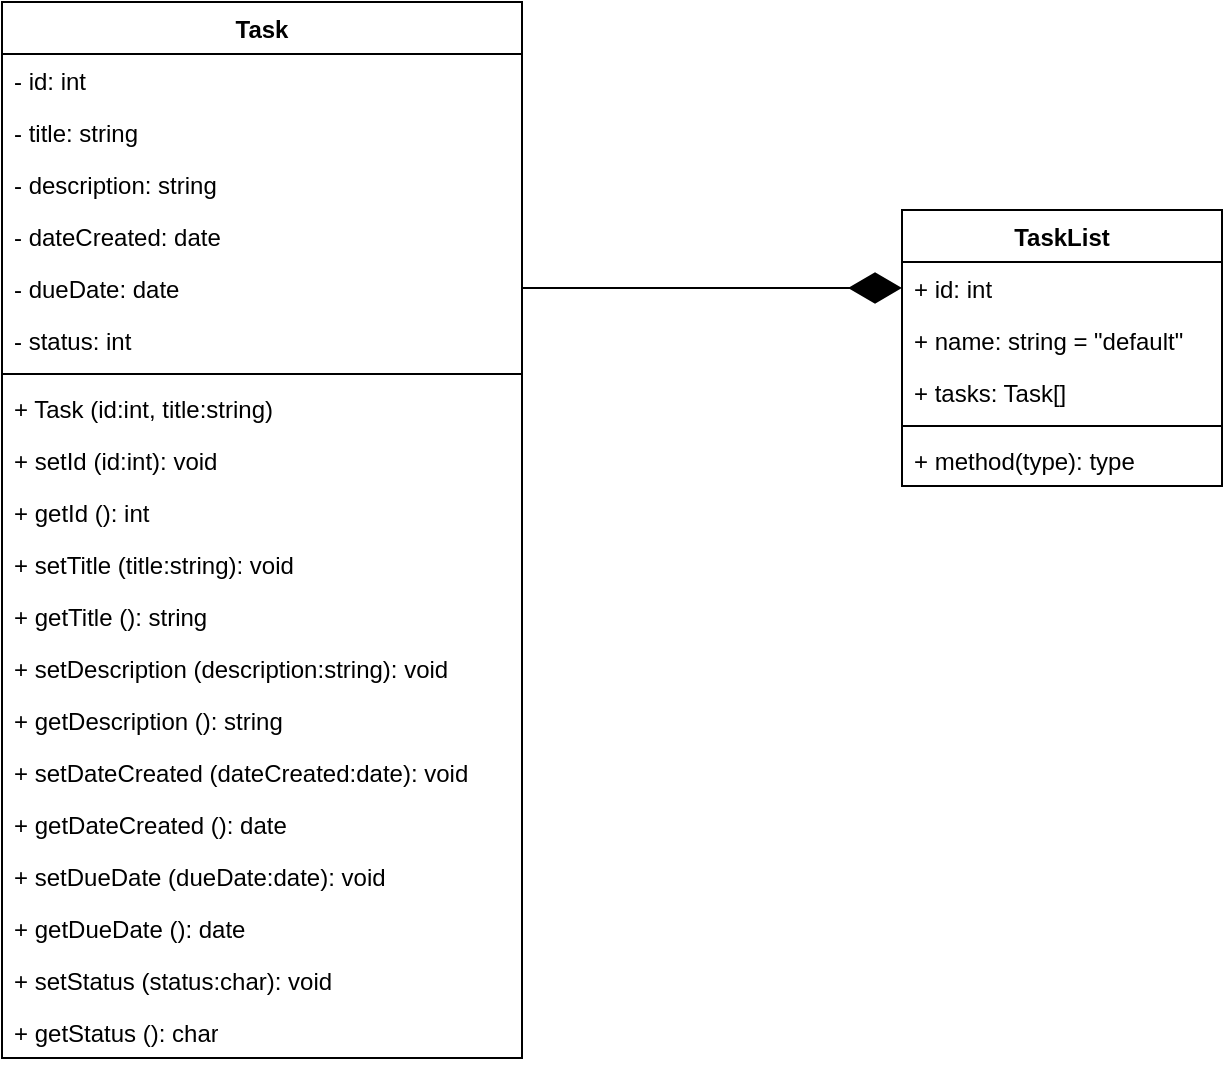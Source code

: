 <mxfile version="26.0.9">
  <diagram name="class-diagram" id="370GD2IYB8ig9MVwvd25">
    <mxGraphModel dx="649" dy="592" grid="1" gridSize="10" guides="1" tooltips="1" connect="1" arrows="1" fold="1" page="1" pageScale="1" pageWidth="827" pageHeight="1169" math="0" shadow="0">
      <root>
        <mxCell id="0" />
        <mxCell id="1" parent="0" />
        <mxCell id="O-LaomE8H1juyOt5Enju-1" value="Task" style="swimlane;fontStyle=1;align=center;verticalAlign=top;childLayout=stackLayout;horizontal=1;startSize=26;horizontalStack=0;resizeParent=1;resizeParentMax=0;resizeLast=0;collapsible=1;marginBottom=0;whiteSpace=wrap;html=1;" parent="1" vertex="1">
          <mxGeometry x="170" y="90" width="260" height="528" as="geometry" />
        </mxCell>
        <mxCell id="O-LaomE8H1juyOt5Enju-2" value="- id: int" style="text;strokeColor=none;fillColor=none;align=left;verticalAlign=top;spacingLeft=4;spacingRight=4;overflow=hidden;rotatable=0;points=[[0,0.5],[1,0.5]];portConstraint=eastwest;whiteSpace=wrap;html=1;" parent="O-LaomE8H1juyOt5Enju-1" vertex="1">
          <mxGeometry y="26" width="260" height="26" as="geometry" />
        </mxCell>
        <mxCell id="O-LaomE8H1juyOt5Enju-5" value="- title: string" style="text;strokeColor=none;fillColor=none;align=left;verticalAlign=top;spacingLeft=4;spacingRight=4;overflow=hidden;rotatable=0;points=[[0,0.5],[1,0.5]];portConstraint=eastwest;whiteSpace=wrap;html=1;" parent="O-LaomE8H1juyOt5Enju-1" vertex="1">
          <mxGeometry y="52" width="260" height="26" as="geometry" />
        </mxCell>
        <mxCell id="O-LaomE8H1juyOt5Enju-6" value="- description: string" style="text;strokeColor=none;fillColor=none;align=left;verticalAlign=top;spacingLeft=4;spacingRight=4;overflow=hidden;rotatable=0;points=[[0,0.5],[1,0.5]];portConstraint=eastwest;whiteSpace=wrap;html=1;" parent="O-LaomE8H1juyOt5Enju-1" vertex="1">
          <mxGeometry y="78" width="260" height="26" as="geometry" />
        </mxCell>
        <mxCell id="O-LaomE8H1juyOt5Enju-7" value="- dateCreated: date" style="text;strokeColor=none;fillColor=none;align=left;verticalAlign=top;spacingLeft=4;spacingRight=4;overflow=hidden;rotatable=0;points=[[0,0.5],[1,0.5]];portConstraint=eastwest;whiteSpace=wrap;html=1;" parent="O-LaomE8H1juyOt5Enju-1" vertex="1">
          <mxGeometry y="104" width="260" height="26" as="geometry" />
        </mxCell>
        <mxCell id="O-LaomE8H1juyOt5Enju-8" value="- dueDate: date" style="text;strokeColor=none;fillColor=none;align=left;verticalAlign=top;spacingLeft=4;spacingRight=4;overflow=hidden;rotatable=0;points=[[0,0.5],[1,0.5]];portConstraint=eastwest;whiteSpace=wrap;html=1;" parent="O-LaomE8H1juyOt5Enju-1" vertex="1">
          <mxGeometry y="130" width="260" height="26" as="geometry" />
        </mxCell>
        <mxCell id="O-LaomE8H1juyOt5Enju-9" value="- status: int" style="text;strokeColor=none;fillColor=none;align=left;verticalAlign=top;spacingLeft=4;spacingRight=4;overflow=hidden;rotatable=0;points=[[0,0.5],[1,0.5]];portConstraint=eastwest;whiteSpace=wrap;html=1;" parent="O-LaomE8H1juyOt5Enju-1" vertex="1">
          <mxGeometry y="156" width="260" height="26" as="geometry" />
        </mxCell>
        <mxCell id="O-LaomE8H1juyOt5Enju-3" value="" style="line;strokeWidth=1;fillColor=none;align=left;verticalAlign=middle;spacingTop=-1;spacingLeft=3;spacingRight=3;rotatable=0;labelPosition=right;points=[];portConstraint=eastwest;strokeColor=inherit;" parent="O-LaomE8H1juyOt5Enju-1" vertex="1">
          <mxGeometry y="182" width="260" height="8" as="geometry" />
        </mxCell>
        <mxCell id="O-LaomE8H1juyOt5Enju-4" value="+ Task (id:int, title:string)" style="text;strokeColor=none;fillColor=none;align=left;verticalAlign=top;spacingLeft=4;spacingRight=4;overflow=hidden;rotatable=0;points=[[0,0.5],[1,0.5]];portConstraint=eastwest;whiteSpace=wrap;html=1;" parent="O-LaomE8H1juyOt5Enju-1" vertex="1">
          <mxGeometry y="190" width="260" height="26" as="geometry" />
        </mxCell>
        <mxCell id="81kurQplgol9EhcmfUqx-3" value="+ setId (id:int): void" style="text;strokeColor=none;fillColor=none;align=left;verticalAlign=top;spacingLeft=4;spacingRight=4;overflow=hidden;rotatable=0;points=[[0,0.5],[1,0.5]];portConstraint=eastwest;whiteSpace=wrap;html=1;" parent="O-LaomE8H1juyOt5Enju-1" vertex="1">
          <mxGeometry y="216" width="260" height="26" as="geometry" />
        </mxCell>
        <mxCell id="81kurQplgol9EhcmfUqx-18" value="+ getId (): int" style="text;strokeColor=none;fillColor=none;align=left;verticalAlign=top;spacingLeft=4;spacingRight=4;overflow=hidden;rotatable=0;points=[[0,0.5],[1,0.5]];portConstraint=eastwest;whiteSpace=wrap;html=1;" parent="O-LaomE8H1juyOt5Enju-1" vertex="1">
          <mxGeometry y="242" width="260" height="26" as="geometry" />
        </mxCell>
        <mxCell id="81kurQplgol9EhcmfUqx-17" value="+ setTitle (title:string): void" style="text;strokeColor=none;fillColor=none;align=left;verticalAlign=top;spacingLeft=4;spacingRight=4;overflow=hidden;rotatable=0;points=[[0,0.5],[1,0.5]];portConstraint=eastwest;whiteSpace=wrap;html=1;" parent="O-LaomE8H1juyOt5Enju-1" vertex="1">
          <mxGeometry y="268" width="260" height="26" as="geometry" />
        </mxCell>
        <mxCell id="81kurQplgol9EhcmfUqx-16" value="+ getTitle (): string" style="text;strokeColor=none;fillColor=none;align=left;verticalAlign=top;spacingLeft=4;spacingRight=4;overflow=hidden;rotatable=0;points=[[0,0.5],[1,0.5]];portConstraint=eastwest;whiteSpace=wrap;html=1;" parent="O-LaomE8H1juyOt5Enju-1" vertex="1">
          <mxGeometry y="294" width="260" height="26" as="geometry" />
        </mxCell>
        <mxCell id="81kurQplgol9EhcmfUqx-15" value="+ setDescription (description:string): void" style="text;strokeColor=none;fillColor=none;align=left;verticalAlign=top;spacingLeft=4;spacingRight=4;overflow=hidden;rotatable=0;points=[[0,0.5],[1,0.5]];portConstraint=eastwest;whiteSpace=wrap;html=1;" parent="O-LaomE8H1juyOt5Enju-1" vertex="1">
          <mxGeometry y="320" width="260" height="26" as="geometry" />
        </mxCell>
        <mxCell id="81kurQplgol9EhcmfUqx-14" value="+ getDescription (): string" style="text;strokeColor=none;fillColor=none;align=left;verticalAlign=top;spacingLeft=4;spacingRight=4;overflow=hidden;rotatable=0;points=[[0,0.5],[1,0.5]];portConstraint=eastwest;whiteSpace=wrap;html=1;" parent="O-LaomE8H1juyOt5Enju-1" vertex="1">
          <mxGeometry y="346" width="260" height="26" as="geometry" />
        </mxCell>
        <mxCell id="81kurQplgol9EhcmfUqx-13" value="+ setDateCreated (dateCreated:date): void" style="text;strokeColor=none;fillColor=none;align=left;verticalAlign=top;spacingLeft=4;spacingRight=4;overflow=hidden;rotatable=0;points=[[0,0.5],[1,0.5]];portConstraint=eastwest;whiteSpace=wrap;html=1;" parent="O-LaomE8H1juyOt5Enju-1" vertex="1">
          <mxGeometry y="372" width="260" height="26" as="geometry" />
        </mxCell>
        <mxCell id="81kurQplgol9EhcmfUqx-4" value="+ getDateCreated (): date" style="text;strokeColor=none;fillColor=none;align=left;verticalAlign=top;spacingLeft=4;spacingRight=4;overflow=hidden;rotatable=0;points=[[0,0.5],[1,0.5]];portConstraint=eastwest;whiteSpace=wrap;html=1;" parent="O-LaomE8H1juyOt5Enju-1" vertex="1">
          <mxGeometry y="398" width="260" height="26" as="geometry" />
        </mxCell>
        <mxCell id="81kurQplgol9EhcmfUqx-5" value="+ setDueDate (dueDate:date): void" style="text;strokeColor=none;fillColor=none;align=left;verticalAlign=top;spacingLeft=4;spacingRight=4;overflow=hidden;rotatable=0;points=[[0,0.5],[1,0.5]];portConstraint=eastwest;whiteSpace=wrap;html=1;" parent="O-LaomE8H1juyOt5Enju-1" vertex="1">
          <mxGeometry y="424" width="260" height="26" as="geometry" />
        </mxCell>
        <mxCell id="81kurQplgol9EhcmfUqx-12" value="+ getDueDate (): date" style="text;strokeColor=none;fillColor=none;align=left;verticalAlign=top;spacingLeft=4;spacingRight=4;overflow=hidden;rotatable=0;points=[[0,0.5],[1,0.5]];portConstraint=eastwest;whiteSpace=wrap;html=1;" parent="O-LaomE8H1juyOt5Enju-1" vertex="1">
          <mxGeometry y="450" width="260" height="26" as="geometry" />
        </mxCell>
        <mxCell id="81kurQplgol9EhcmfUqx-11" value="+ setStatus (status:char): void" style="text;strokeColor=none;fillColor=none;align=left;verticalAlign=top;spacingLeft=4;spacingRight=4;overflow=hidden;rotatable=0;points=[[0,0.5],[1,0.5]];portConstraint=eastwest;whiteSpace=wrap;html=1;" parent="O-LaomE8H1juyOt5Enju-1" vertex="1">
          <mxGeometry y="476" width="260" height="26" as="geometry" />
        </mxCell>
        <mxCell id="81kurQplgol9EhcmfUqx-6" value="+ getStatus (): char" style="text;strokeColor=none;fillColor=none;align=left;verticalAlign=top;spacingLeft=4;spacingRight=4;overflow=hidden;rotatable=0;points=[[0,0.5],[1,0.5]];portConstraint=eastwest;whiteSpace=wrap;html=1;" parent="O-LaomE8H1juyOt5Enju-1" vertex="1">
          <mxGeometry y="502" width="260" height="26" as="geometry" />
        </mxCell>
        <mxCell id="cvpkHCxBuLj_QuDc_Nir-1" value="TaskList" style="swimlane;fontStyle=1;align=center;verticalAlign=top;childLayout=stackLayout;horizontal=1;startSize=26;horizontalStack=0;resizeParent=1;resizeParentMax=0;resizeLast=0;collapsible=1;marginBottom=0;whiteSpace=wrap;html=1;" vertex="1" parent="1">
          <mxGeometry x="620" y="194" width="160" height="138" as="geometry" />
        </mxCell>
        <mxCell id="cvpkHCxBuLj_QuDc_Nir-2" value="+ id: int" style="text;strokeColor=none;fillColor=none;align=left;verticalAlign=top;spacingLeft=4;spacingRight=4;overflow=hidden;rotatable=0;points=[[0,0.5],[1,0.5]];portConstraint=eastwest;whiteSpace=wrap;html=1;" vertex="1" parent="cvpkHCxBuLj_QuDc_Nir-1">
          <mxGeometry y="26" width="160" height="26" as="geometry" />
        </mxCell>
        <mxCell id="cvpkHCxBuLj_QuDc_Nir-7" value="+ name: string = &quot;default&quot;" style="text;strokeColor=none;fillColor=none;align=left;verticalAlign=top;spacingLeft=4;spacingRight=4;overflow=hidden;rotatable=0;points=[[0,0.5],[1,0.5]];portConstraint=eastwest;whiteSpace=wrap;html=1;" vertex="1" parent="cvpkHCxBuLj_QuDc_Nir-1">
          <mxGeometry y="52" width="160" height="26" as="geometry" />
        </mxCell>
        <mxCell id="cvpkHCxBuLj_QuDc_Nir-6" value="+ tasks: Task[]" style="text;strokeColor=none;fillColor=none;align=left;verticalAlign=top;spacingLeft=4;spacingRight=4;overflow=hidden;rotatable=0;points=[[0,0.5],[1,0.5]];portConstraint=eastwest;whiteSpace=wrap;html=1;" vertex="1" parent="cvpkHCxBuLj_QuDc_Nir-1">
          <mxGeometry y="78" width="160" height="26" as="geometry" />
        </mxCell>
        <mxCell id="cvpkHCxBuLj_QuDc_Nir-3" value="" style="line;strokeWidth=1;fillColor=none;align=left;verticalAlign=middle;spacingTop=-1;spacingLeft=3;spacingRight=3;rotatable=0;labelPosition=right;points=[];portConstraint=eastwest;strokeColor=inherit;" vertex="1" parent="cvpkHCxBuLj_QuDc_Nir-1">
          <mxGeometry y="104" width="160" height="8" as="geometry" />
        </mxCell>
        <mxCell id="cvpkHCxBuLj_QuDc_Nir-4" value="+ method(type): type" style="text;strokeColor=none;fillColor=none;align=left;verticalAlign=top;spacingLeft=4;spacingRight=4;overflow=hidden;rotatable=0;points=[[0,0.5],[1,0.5]];portConstraint=eastwest;whiteSpace=wrap;html=1;" vertex="1" parent="cvpkHCxBuLj_QuDc_Nir-1">
          <mxGeometry y="112" width="160" height="26" as="geometry" />
        </mxCell>
        <mxCell id="cvpkHCxBuLj_QuDc_Nir-5" value="" style="endArrow=diamondThin;endFill=1;endSize=24;html=1;rounded=0;entryX=0;entryY=0.5;entryDx=0;entryDy=0;exitX=1;exitY=0.5;exitDx=0;exitDy=0;" edge="1" parent="1" source="O-LaomE8H1juyOt5Enju-8" target="cvpkHCxBuLj_QuDc_Nir-2">
          <mxGeometry width="160" relative="1" as="geometry">
            <mxPoint x="460" y="229" as="sourcePoint" />
            <mxPoint x="610" y="230" as="targetPoint" />
          </mxGeometry>
        </mxCell>
      </root>
    </mxGraphModel>
  </diagram>
</mxfile>
